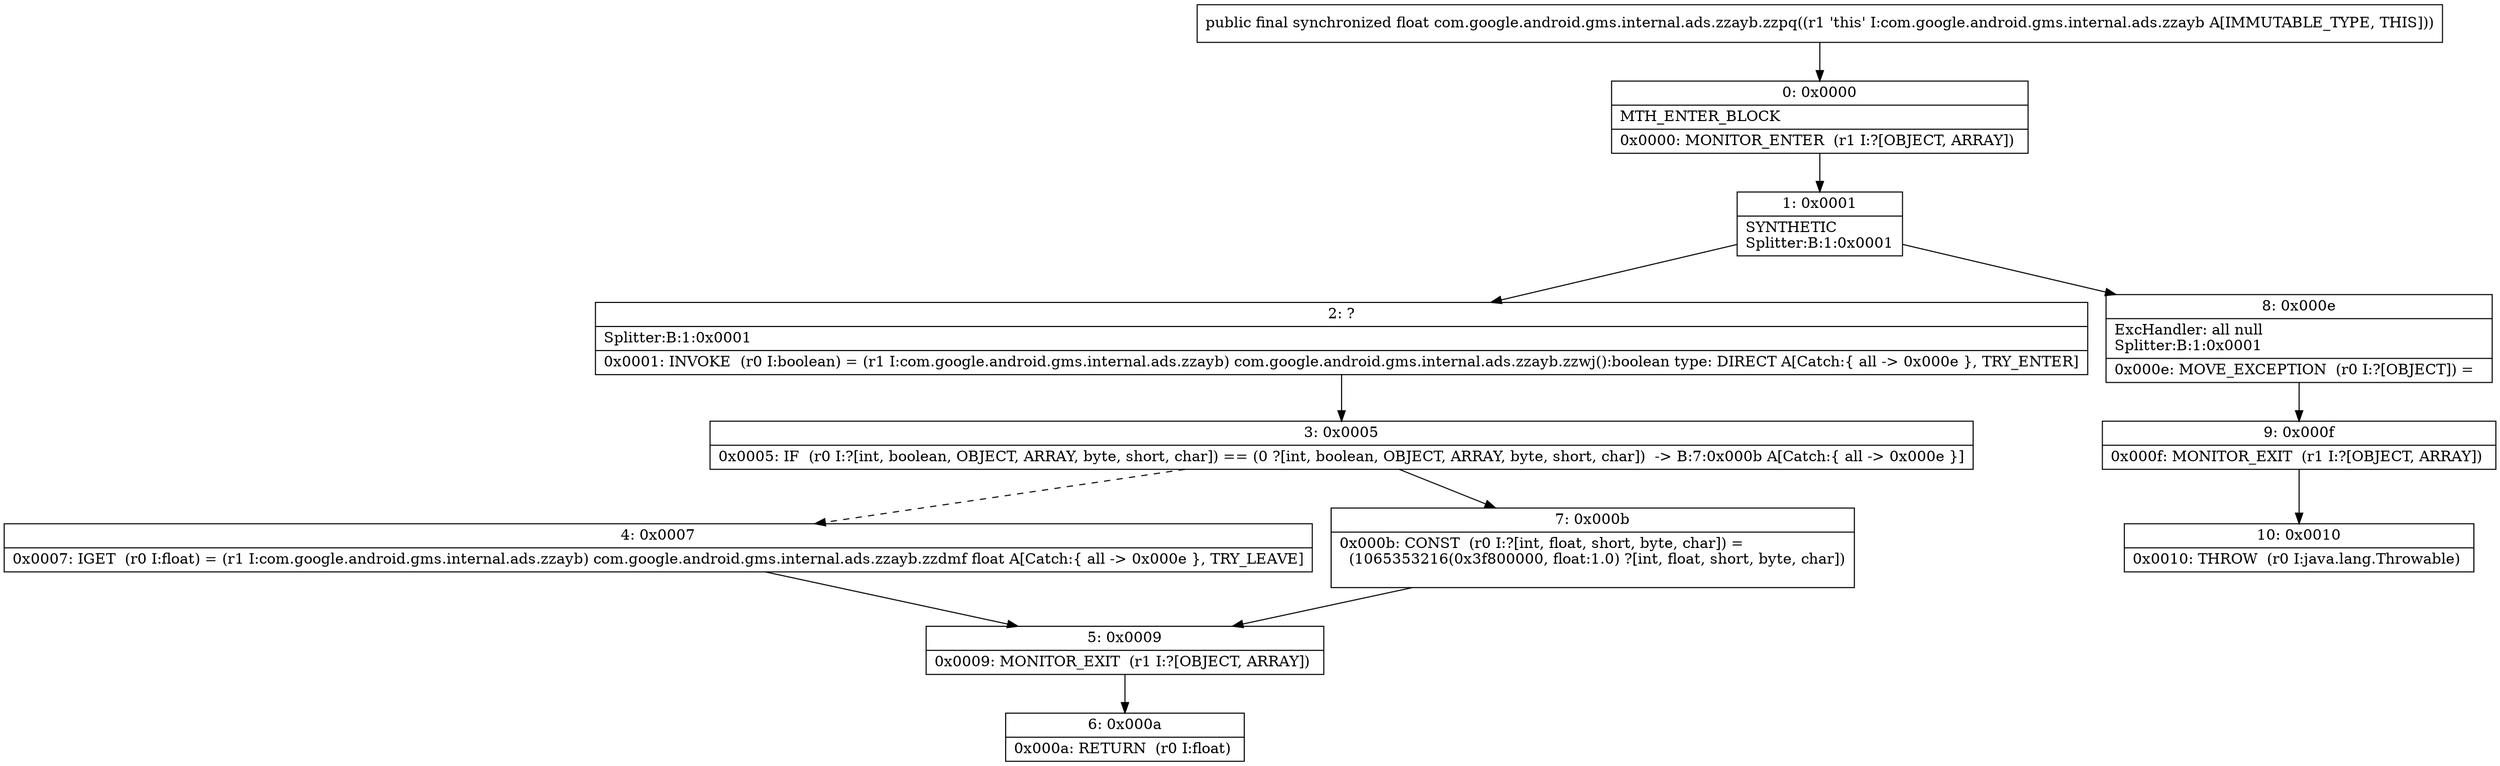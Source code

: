 digraph "CFG forcom.google.android.gms.internal.ads.zzayb.zzpq()F" {
Node_0 [shape=record,label="{0\:\ 0x0000|MTH_ENTER_BLOCK\l|0x0000: MONITOR_ENTER  (r1 I:?[OBJECT, ARRAY]) \l}"];
Node_1 [shape=record,label="{1\:\ 0x0001|SYNTHETIC\lSplitter:B:1:0x0001\l}"];
Node_2 [shape=record,label="{2\:\ ?|Splitter:B:1:0x0001\l|0x0001: INVOKE  (r0 I:boolean) = (r1 I:com.google.android.gms.internal.ads.zzayb) com.google.android.gms.internal.ads.zzayb.zzwj():boolean type: DIRECT A[Catch:\{ all \-\> 0x000e \}, TRY_ENTER]\l}"];
Node_3 [shape=record,label="{3\:\ 0x0005|0x0005: IF  (r0 I:?[int, boolean, OBJECT, ARRAY, byte, short, char]) == (0 ?[int, boolean, OBJECT, ARRAY, byte, short, char])  \-\> B:7:0x000b A[Catch:\{ all \-\> 0x000e \}]\l}"];
Node_4 [shape=record,label="{4\:\ 0x0007|0x0007: IGET  (r0 I:float) = (r1 I:com.google.android.gms.internal.ads.zzayb) com.google.android.gms.internal.ads.zzayb.zzdmf float A[Catch:\{ all \-\> 0x000e \}, TRY_LEAVE]\l}"];
Node_5 [shape=record,label="{5\:\ 0x0009|0x0009: MONITOR_EXIT  (r1 I:?[OBJECT, ARRAY]) \l}"];
Node_6 [shape=record,label="{6\:\ 0x000a|0x000a: RETURN  (r0 I:float) \l}"];
Node_7 [shape=record,label="{7\:\ 0x000b|0x000b: CONST  (r0 I:?[int, float, short, byte, char]) = \l  (1065353216(0x3f800000, float:1.0) ?[int, float, short, byte, char])\l \l}"];
Node_8 [shape=record,label="{8\:\ 0x000e|ExcHandler: all null\lSplitter:B:1:0x0001\l|0x000e: MOVE_EXCEPTION  (r0 I:?[OBJECT]) =  \l}"];
Node_9 [shape=record,label="{9\:\ 0x000f|0x000f: MONITOR_EXIT  (r1 I:?[OBJECT, ARRAY]) \l}"];
Node_10 [shape=record,label="{10\:\ 0x0010|0x0010: THROW  (r0 I:java.lang.Throwable) \l}"];
MethodNode[shape=record,label="{public final synchronized float com.google.android.gms.internal.ads.zzayb.zzpq((r1 'this' I:com.google.android.gms.internal.ads.zzayb A[IMMUTABLE_TYPE, THIS])) }"];
MethodNode -> Node_0;
Node_0 -> Node_1;
Node_1 -> Node_2;
Node_1 -> Node_8;
Node_2 -> Node_3;
Node_3 -> Node_4[style=dashed];
Node_3 -> Node_7;
Node_4 -> Node_5;
Node_5 -> Node_6;
Node_7 -> Node_5;
Node_8 -> Node_9;
Node_9 -> Node_10;
}

